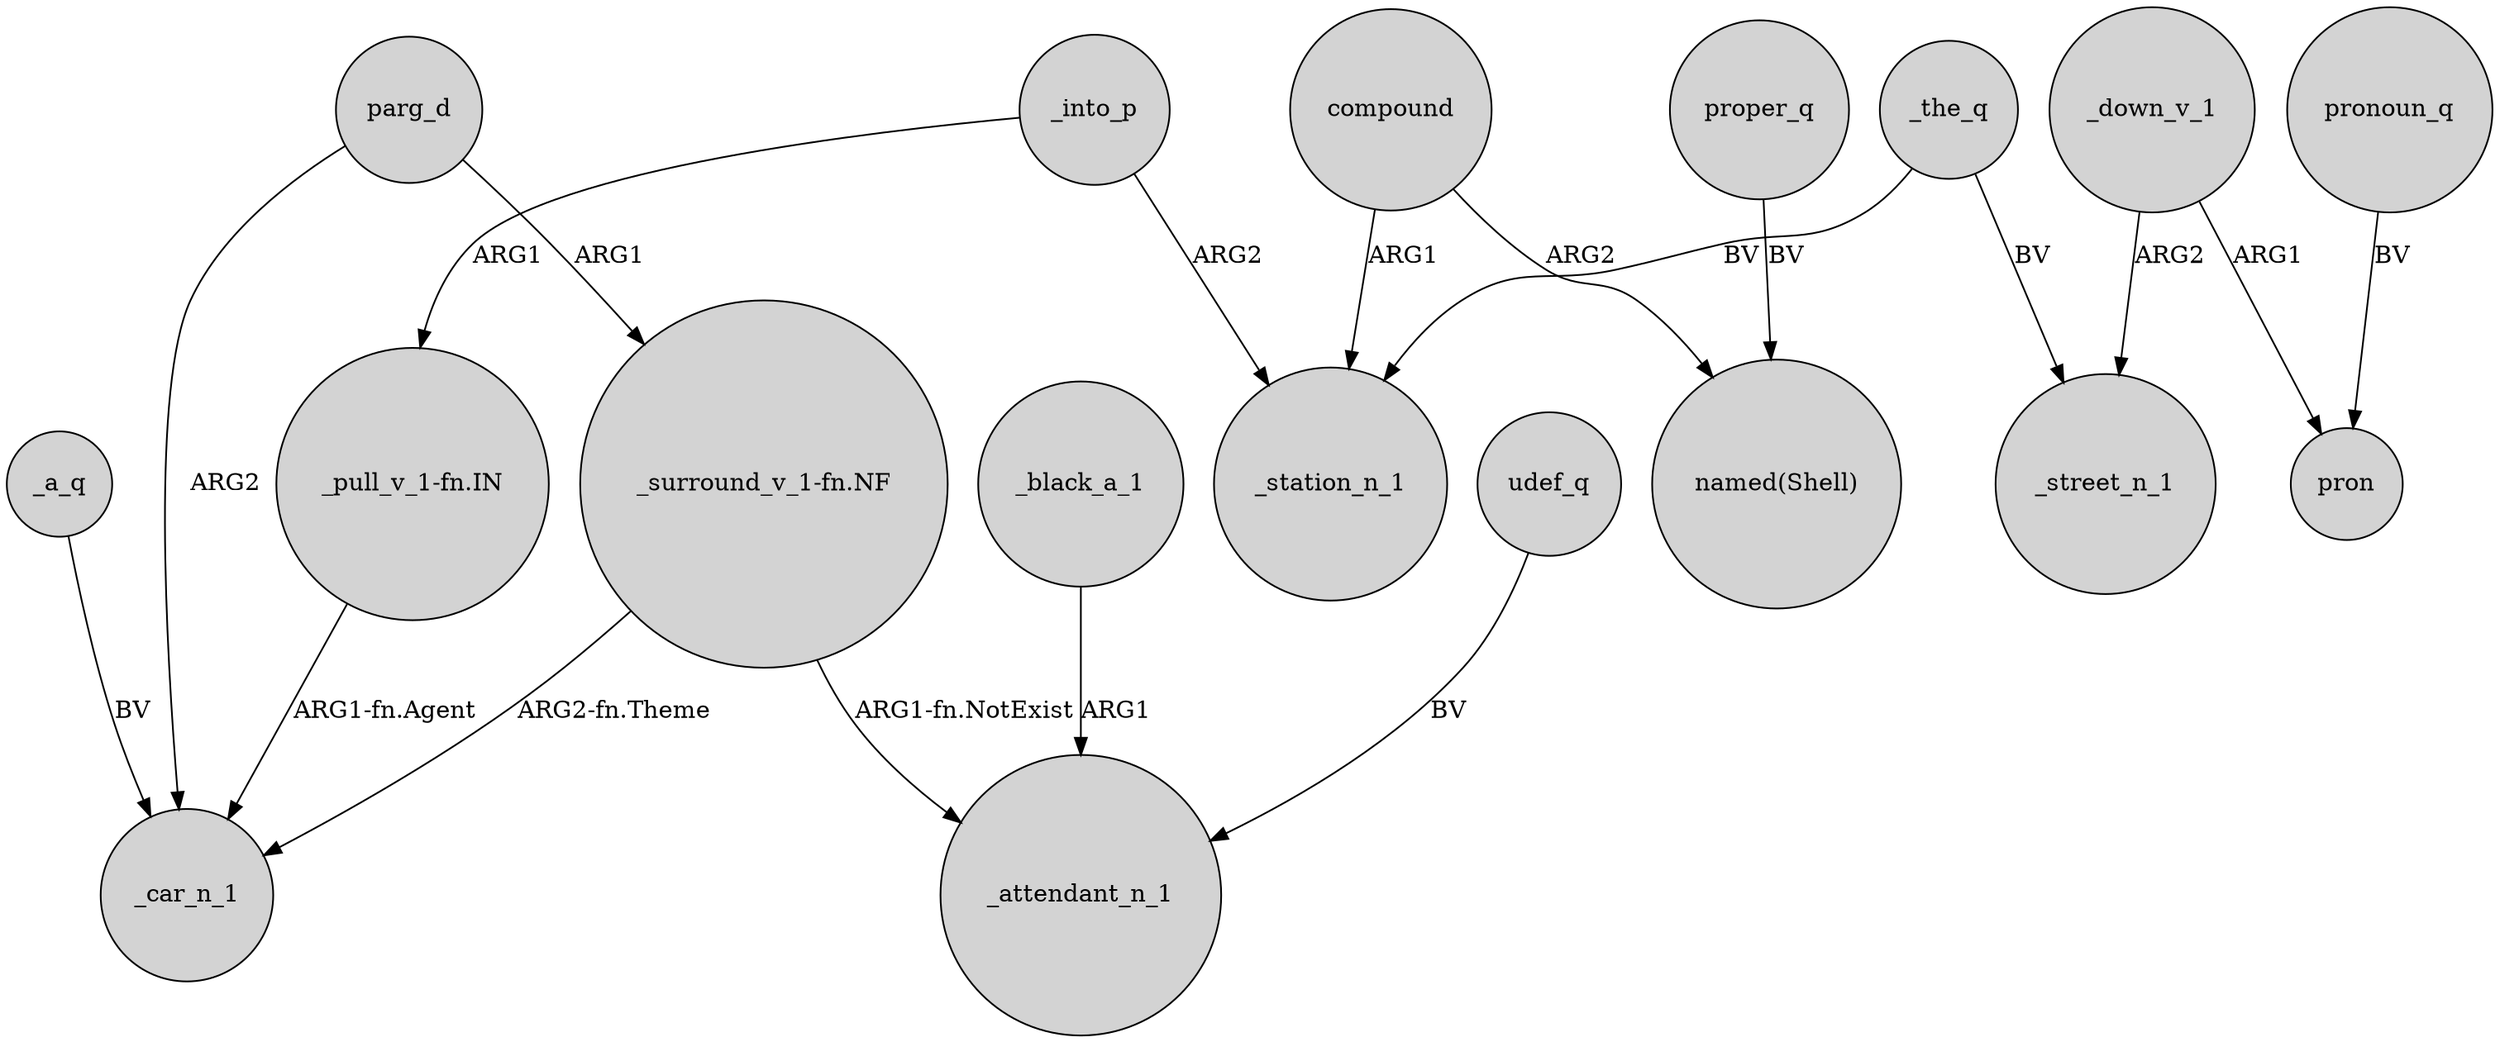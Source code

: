 digraph {
	node [shape=circle style=filled]
	_into_p -> "_pull_v_1-fn.IN" [label=ARG1]
	compound -> _station_n_1 [label=ARG1]
	parg_d -> "_surround_v_1-fn.NF" [label=ARG1]
	_a_q -> _car_n_1 [label=BV]
	_black_a_1 -> _attendant_n_1 [label=ARG1]
	parg_d -> _car_n_1 [label=ARG2]
	_down_v_1 -> pron [label=ARG1]
	udef_q -> _attendant_n_1 [label=BV]
	_into_p -> _station_n_1 [label=ARG2]
	_the_q -> _station_n_1 [label=BV]
	"_pull_v_1-fn.IN" -> _car_n_1 [label="ARG1-fn.Agent"]
	compound -> "named(Shell)" [label=ARG2]
	proper_q -> "named(Shell)" [label=BV]
	"_surround_v_1-fn.NF" -> _attendant_n_1 [label="ARG1-fn.NotExist"]
	"_surround_v_1-fn.NF" -> _car_n_1 [label="ARG2-fn.Theme"]
	_down_v_1 -> _street_n_1 [label=ARG2]
	_the_q -> _street_n_1 [label=BV]
	pronoun_q -> pron [label=BV]
}
